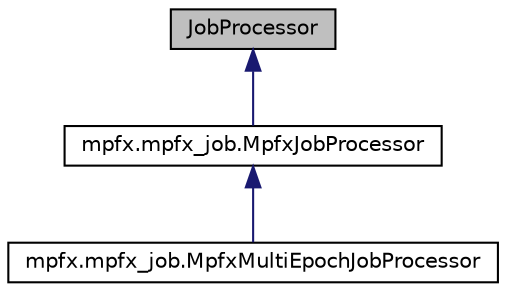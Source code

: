 digraph G
{
  edge [fontname="Helvetica",fontsize="10",labelfontname="Helvetica",labelfontsize="10"];
  node [fontname="Helvetica",fontsize="10",shape=record];
  Node1 [label="JobProcessor",height=0.2,width=0.4,color="black", fillcolor="grey75", style="filled" fontcolor="black"];
  Node1 -> Node2 [dir=back,color="midnightblue",fontsize="10",style="solid",fontname="Helvetica"];
  Node2 [label="mpfx.mpfx_job.MpfxJobProcessor",height=0.2,width=0.4,color="black", fillcolor="white", style="filled",URL="$classmpfx_1_1mpfx__job_1_1MpfxJobProcessor.html",tooltip="Job processor: submit jobs and process associated job results."];
  Node2 -> Node3 [dir=back,color="midnightblue",fontsize="10",style="solid",fontname="Helvetica"];
  Node3 [label="mpfx.mpfx_job.MpfxMultiEpochJobProcessor",height=0.2,width=0.4,color="black", fillcolor="white", style="filled",URL="$classmpfx_1_1mpfx__job_1_1MpfxMultiEpochJobProcessor.html",tooltip="Extension of MpfxJobProcessor: submit jobs and process associated job results, taking care of multiep..."];
}
